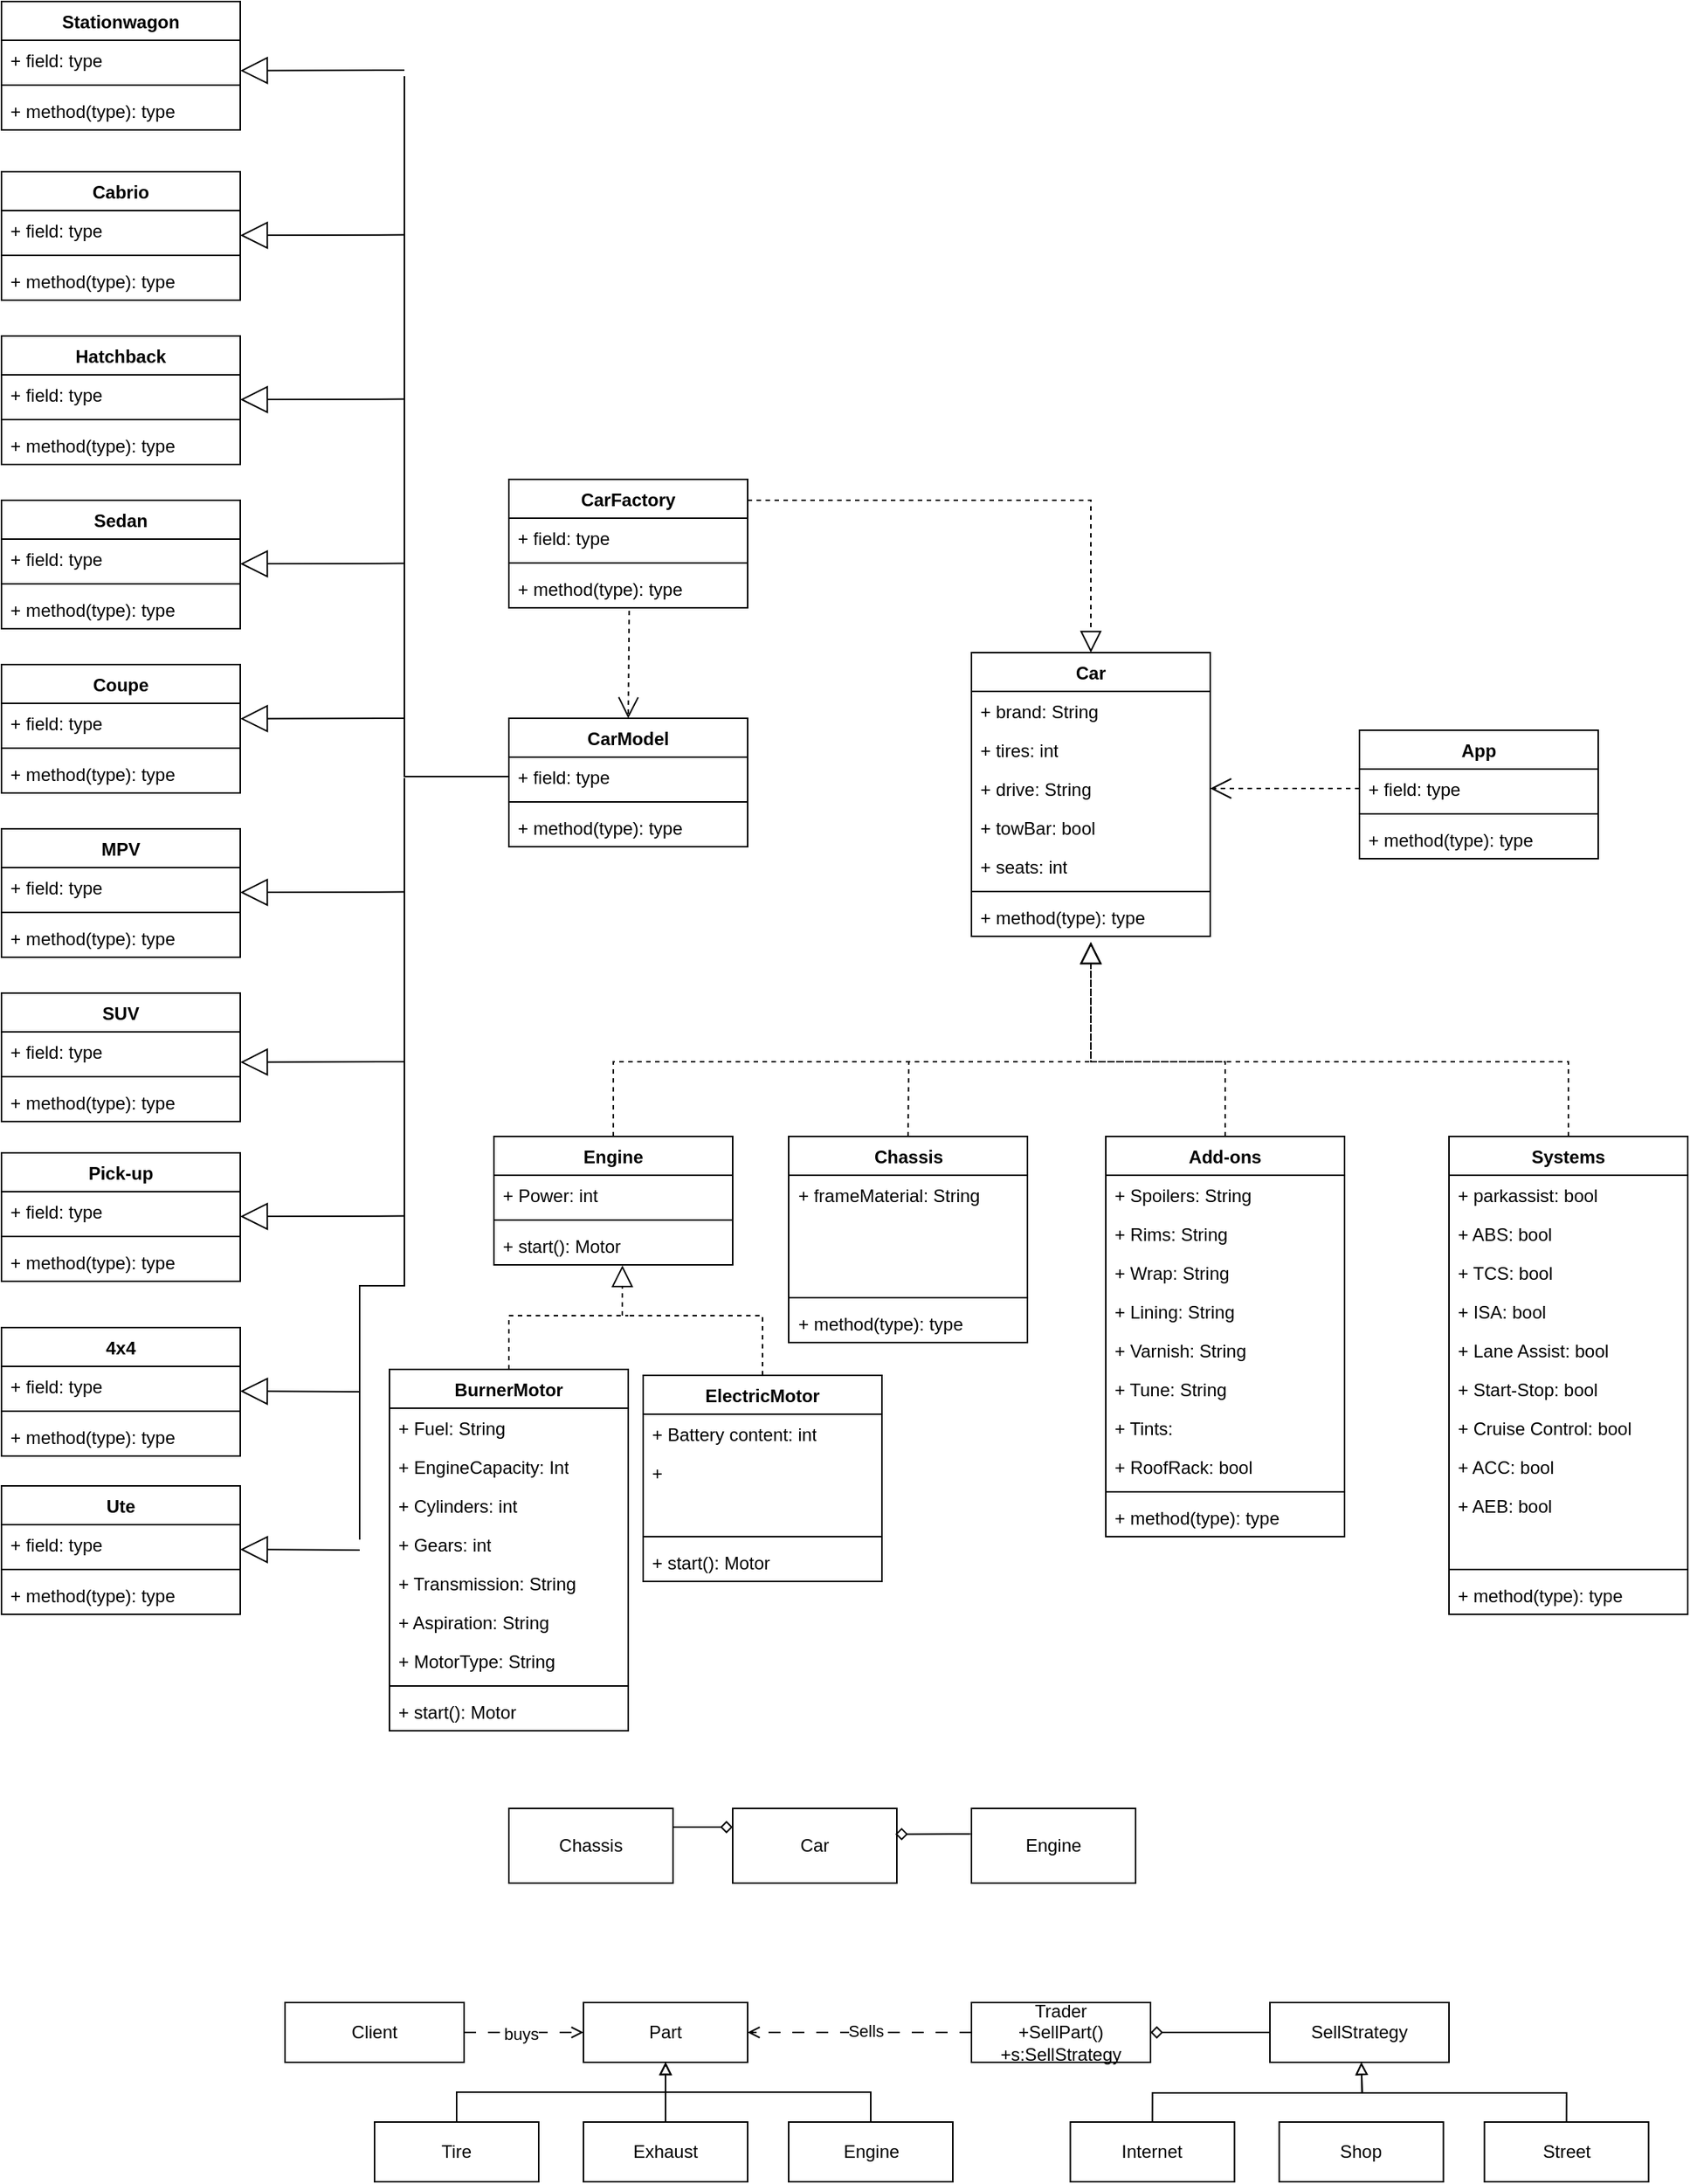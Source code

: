 <mxfile version="28.2.5">
  <diagram name="Page-1" id="c4acf3e9-155e-7222-9cf6-157b1a14988f">
    <mxGraphModel dx="1890" dy="1911" grid="1" gridSize="10" guides="1" tooltips="1" connect="1" arrows="1" fold="1" page="1" pageScale="1" pageWidth="850" pageHeight="1100" background="none" math="0" shadow="0">
      <root>
        <mxCell id="0" />
        <mxCell id="1" parent="0" />
        <mxCell id="wXAxOGZ1mU8DHfjWl0_P-1" value="BurnerMotor" style="swimlane;fontStyle=1;align=center;verticalAlign=top;childLayout=stackLayout;horizontal=1;startSize=26;horizontalStack=0;resizeParent=1;resizeParentMax=0;resizeLast=0;collapsible=1;marginBottom=0;whiteSpace=wrap;html=1;" parent="1" vertex="1">
          <mxGeometry x="-30" y="816" width="160" height="242" as="geometry" />
        </mxCell>
        <mxCell id="wXAxOGZ1mU8DHfjWl0_P-2" value="+ Fuel: String&lt;br&gt;&lt;div&gt;&lt;br&gt;&lt;/div&gt;" style="text;strokeColor=none;fillColor=none;align=left;verticalAlign=top;spacingLeft=4;spacingRight=4;overflow=hidden;rotatable=0;points=[[0,0.5],[1,0.5]];portConstraint=eastwest;whiteSpace=wrap;html=1;" parent="wXAxOGZ1mU8DHfjWl0_P-1" vertex="1">
          <mxGeometry y="26" width="160" height="26" as="geometry" />
        </mxCell>
        <mxCell id="wXAxOGZ1mU8DHfjWl0_P-26" value="+ EngineCapacity: Int" style="text;strokeColor=none;fillColor=none;align=left;verticalAlign=top;spacingLeft=4;spacingRight=4;overflow=hidden;rotatable=0;points=[[0,0.5],[1,0.5]];portConstraint=eastwest;whiteSpace=wrap;html=1;" parent="wXAxOGZ1mU8DHfjWl0_P-1" vertex="1">
          <mxGeometry y="52" width="160" height="26" as="geometry" />
        </mxCell>
        <mxCell id="wXAxOGZ1mU8DHfjWl0_P-25" value="+ Cylinders: int" style="text;strokeColor=none;fillColor=none;align=left;verticalAlign=top;spacingLeft=4;spacingRight=4;overflow=hidden;rotatable=0;points=[[0,0.5],[1,0.5]];portConstraint=eastwest;whiteSpace=wrap;html=1;" parent="wXAxOGZ1mU8DHfjWl0_P-1" vertex="1">
          <mxGeometry y="78" width="160" height="26" as="geometry" />
        </mxCell>
        <mxCell id="wXAxOGZ1mU8DHfjWl0_P-78" value="+ Gears: int" style="text;strokeColor=none;fillColor=none;align=left;verticalAlign=top;spacingLeft=4;spacingRight=4;overflow=hidden;rotatable=0;points=[[0,0.5],[1,0.5]];portConstraint=eastwest;whiteSpace=wrap;html=1;" parent="wXAxOGZ1mU8DHfjWl0_P-1" vertex="1">
          <mxGeometry y="104" width="160" height="26" as="geometry" />
        </mxCell>
        <mxCell id="wXAxOGZ1mU8DHfjWl0_P-79" value="+ Transmission: String" style="text;strokeColor=none;fillColor=none;align=left;verticalAlign=top;spacingLeft=4;spacingRight=4;overflow=hidden;rotatable=0;points=[[0,0.5],[1,0.5]];portConstraint=eastwest;whiteSpace=wrap;html=1;" parent="wXAxOGZ1mU8DHfjWl0_P-1" vertex="1">
          <mxGeometry y="130" width="160" height="26" as="geometry" />
        </mxCell>
        <mxCell id="wXAxOGZ1mU8DHfjWl0_P-81" value="+ Aspiration: String" style="text;strokeColor=none;fillColor=none;align=left;verticalAlign=top;spacingLeft=4;spacingRight=4;overflow=hidden;rotatable=0;points=[[0,0.5],[1,0.5]];portConstraint=eastwest;whiteSpace=wrap;html=1;" parent="wXAxOGZ1mU8DHfjWl0_P-1" vertex="1">
          <mxGeometry y="156" width="160" height="26" as="geometry" />
        </mxCell>
        <mxCell id="wXAxOGZ1mU8DHfjWl0_P-83" value="+ MotorType: String" style="text;strokeColor=none;fillColor=none;align=left;verticalAlign=top;spacingLeft=4;spacingRight=4;overflow=hidden;rotatable=0;points=[[0,0.5],[1,0.5]];portConstraint=eastwest;whiteSpace=wrap;html=1;" parent="wXAxOGZ1mU8DHfjWl0_P-1" vertex="1">
          <mxGeometry y="182" width="160" height="26" as="geometry" />
        </mxCell>
        <mxCell id="wXAxOGZ1mU8DHfjWl0_P-3" value="" style="line;strokeWidth=1;fillColor=none;align=left;verticalAlign=middle;spacingTop=-1;spacingLeft=3;spacingRight=3;rotatable=0;labelPosition=right;points=[];portConstraint=eastwest;strokeColor=inherit;" parent="wXAxOGZ1mU8DHfjWl0_P-1" vertex="1">
          <mxGeometry y="208" width="160" height="8" as="geometry" />
        </mxCell>
        <mxCell id="wXAxOGZ1mU8DHfjWl0_P-4" value="+ start(): Motor" style="text;strokeColor=none;fillColor=none;align=left;verticalAlign=top;spacingLeft=4;spacingRight=4;overflow=hidden;rotatable=0;points=[[0,0.5],[1,0.5]];portConstraint=eastwest;whiteSpace=wrap;html=1;" parent="wXAxOGZ1mU8DHfjWl0_P-1" vertex="1">
          <mxGeometry y="216" width="160" height="26" as="geometry" />
        </mxCell>
        <mxCell id="wXAxOGZ1mU8DHfjWl0_P-5" value="Chassis" style="swimlane;fontStyle=1;align=center;verticalAlign=top;childLayout=stackLayout;horizontal=1;startSize=26;horizontalStack=0;resizeParent=1;resizeParentMax=0;resizeLast=0;collapsible=1;marginBottom=0;whiteSpace=wrap;html=1;" parent="1" vertex="1">
          <mxGeometry x="237.5" y="660" width="160" height="138" as="geometry" />
        </mxCell>
        <mxCell id="wXAxOGZ1mU8DHfjWl0_P-6" value="+ frameMaterial: String" style="text;strokeColor=none;fillColor=none;align=left;verticalAlign=top;spacingLeft=4;spacingRight=4;overflow=hidden;rotatable=0;points=[[0,0.5],[1,0.5]];portConstraint=eastwest;whiteSpace=wrap;html=1;" parent="wXAxOGZ1mU8DHfjWl0_P-5" vertex="1">
          <mxGeometry y="26" width="160" height="26" as="geometry" />
        </mxCell>
        <mxCell id="wXAxOGZ1mU8DHfjWl0_P-85" style="text;strokeColor=none;fillColor=none;align=left;verticalAlign=top;spacingLeft=4;spacingRight=4;overflow=hidden;rotatable=0;points=[[0,0.5],[1,0.5]];portConstraint=eastwest;whiteSpace=wrap;html=1;" parent="wXAxOGZ1mU8DHfjWl0_P-5" vertex="1">
          <mxGeometry y="52" width="160" height="26" as="geometry" />
        </mxCell>
        <mxCell id="wXAxOGZ1mU8DHfjWl0_P-84" style="text;strokeColor=none;fillColor=none;align=left;verticalAlign=top;spacingLeft=4;spacingRight=4;overflow=hidden;rotatable=0;points=[[0,0.5],[1,0.5]];portConstraint=eastwest;whiteSpace=wrap;html=1;" parent="wXAxOGZ1mU8DHfjWl0_P-5" vertex="1">
          <mxGeometry y="78" width="160" height="26" as="geometry" />
        </mxCell>
        <mxCell id="wXAxOGZ1mU8DHfjWl0_P-7" value="" style="line;strokeWidth=1;fillColor=none;align=left;verticalAlign=middle;spacingTop=-1;spacingLeft=3;spacingRight=3;rotatable=0;labelPosition=right;points=[];portConstraint=eastwest;strokeColor=inherit;" parent="wXAxOGZ1mU8DHfjWl0_P-5" vertex="1">
          <mxGeometry y="104" width="160" height="8" as="geometry" />
        </mxCell>
        <mxCell id="wXAxOGZ1mU8DHfjWl0_P-8" value="+ method(type): type" style="text;strokeColor=none;fillColor=none;align=left;verticalAlign=top;spacingLeft=4;spacingRight=4;overflow=hidden;rotatable=0;points=[[0,0.5],[1,0.5]];portConstraint=eastwest;whiteSpace=wrap;html=1;" parent="wXAxOGZ1mU8DHfjWl0_P-5" vertex="1">
          <mxGeometry y="112" width="160" height="26" as="geometry" />
        </mxCell>
        <mxCell id="wXAxOGZ1mU8DHfjWl0_P-13" value="Hatchback&lt;span style=&quot;color: rgba(0, 0, 0, 0); font-family: monospace; font-size: 0px; font-weight: 400; text-align: start; text-wrap: nowrap;&quot;&gt;%3CmxGraphModel%3E%3Croot%3E%3CmxCell%20id%3D%220%22%2F%3E%3CmxCell%20id%3D%221%22%20parent%3D%220%22%2F%3E%3CmxCell%20id%3D%222%22%20value%3D%22Type%22%20style%3D%22swimlane%3BfontStyle%3D1%3Balign%3Dcenter%3BverticalAlign%3Dtop%3BchildLayout%3DstackLayout%3Bhorizontal%3D1%3BstartSize%3D26%3BhorizontalStack%3D0%3BresizeParent%3D1%3BresizeParentMax%3D0%3BresizeLast%3D0%3Bcollapsible%3D1%3BmarginBottom%3D0%3BwhiteSpace%3Dwrap%3Bhtml%3D1%3B%22%20vertex%3D%221%22%20parent%3D%221%22%3E%3CmxGeometry%20x%3D%22490%22%20y%3D%22370%22%20width%3D%22160%22%20height%3D%2286%22%20as%3D%22geometry%22%2F%3E%3C%2FmxCell%3E%3CmxCell%20id%3D%223%22%20value%3D%22%2B%20field%3A%20type%22%20style%3D%22text%3BstrokeColor%3Dnone%3BfillColor%3Dnone%3Balign%3Dleft%3BverticalAlign%3Dtop%3BspacingLeft%3D4%3BspacingRight%3D4%3Boverflow%3Dhidden%3Brotatable%3D0%3Bpoints%3D%5B%5B0%2C0.5%5D%2C%5B1%2C0.5%5D%5D%3BportConstraint%3Deastwest%3BwhiteSpace%3Dwrap%3Bhtml%3D1%3B%22%20vertex%3D%221%22%20parent%3D%222%22%3E%3CmxGeometry%20y%3D%2226%22%20width%3D%22160%22%20height%3D%2226%22%20as%3D%22geometry%22%2F%3E%3C%2FmxCell%3E%3CmxCell%20id%3D%224%22%20value%3D%22%22%20style%3D%22line%3BstrokeWidth%3D1%3BfillColor%3Dnone%3Balign%3Dleft%3BverticalAlign%3Dmiddle%3BspacingTop%3D-1%3BspacingLeft%3D3%3BspacingRight%3D3%3Brotatable%3D0%3BlabelPosition%3Dright%3Bpoints%3D%5B%5D%3BportConstraint%3Deastwest%3BstrokeColor%3Dinherit%3B%22%20vertex%3D%221%22%20parent%3D%222%22%3E%3CmxGeometry%20y%3D%2252%22%20width%3D%22160%22%20height%3D%228%22%20as%3D%22geometry%22%2F%3E%3C%2FmxCell%3E%3CmxCell%20id%3D%225%22%20value%3D%22%2B%20method(type)%3A%20type%22%20style%3D%22text%3BstrokeColor%3Dnone%3BfillColor%3Dnone%3Balign%3Dleft%3BverticalAlign%3Dtop%3BspacingLeft%3D4%3BspacingRight%3D4%3Boverflow%3Dhidden%3Brotatable%3D0%3Bpoints%3D%5B%5B0%2C0.5%5D%2C%5B1%2C0.5%5D%5D%3BportConstraint%3Deastwest%3BwhiteSpace%3Dwrap%3Bhtml%3D1%3B%22%20vertex%3D%221%22%20parent%3D%222%22%3E%3CmxGeometry%20y%3D%2260%22%20width%3D%22160%22%20height%3D%2226%22%20as%3D%22geometry%22%2F%3E%3C%2FmxCell%3E%3C%2Froot%3E%3C%2FmxGraphModel%3E&lt;/span&gt;" style="swimlane;fontStyle=1;align=center;verticalAlign=top;childLayout=stackLayout;horizontal=1;startSize=26;horizontalStack=0;resizeParent=1;resizeParentMax=0;resizeLast=0;collapsible=1;marginBottom=0;whiteSpace=wrap;html=1;" parent="1" vertex="1">
          <mxGeometry x="-290" y="124" width="160" height="86" as="geometry" />
        </mxCell>
        <mxCell id="wXAxOGZ1mU8DHfjWl0_P-14" value="+ field: type" style="text;strokeColor=none;fillColor=none;align=left;verticalAlign=top;spacingLeft=4;spacingRight=4;overflow=hidden;rotatable=0;points=[[0,0.5],[1,0.5]];portConstraint=eastwest;whiteSpace=wrap;html=1;" parent="wXAxOGZ1mU8DHfjWl0_P-13" vertex="1">
          <mxGeometry y="26" width="160" height="26" as="geometry" />
        </mxCell>
        <mxCell id="wXAxOGZ1mU8DHfjWl0_P-15" value="" style="line;strokeWidth=1;fillColor=none;align=left;verticalAlign=middle;spacingTop=-1;spacingLeft=3;spacingRight=3;rotatable=0;labelPosition=right;points=[];portConstraint=eastwest;strokeColor=inherit;" parent="wXAxOGZ1mU8DHfjWl0_P-13" vertex="1">
          <mxGeometry y="52" width="160" height="8" as="geometry" />
        </mxCell>
        <mxCell id="wXAxOGZ1mU8DHfjWl0_P-16" value="+ method(type): type" style="text;strokeColor=none;fillColor=none;align=left;verticalAlign=top;spacingLeft=4;spacingRight=4;overflow=hidden;rotatable=0;points=[[0,0.5],[1,0.5]];portConstraint=eastwest;whiteSpace=wrap;html=1;" parent="wXAxOGZ1mU8DHfjWl0_P-13" vertex="1">
          <mxGeometry y="60" width="160" height="26" as="geometry" />
        </mxCell>
        <mxCell id="wXAxOGZ1mU8DHfjWl0_P-30" value="Car" style="swimlane;fontStyle=1;align=center;verticalAlign=top;childLayout=stackLayout;horizontal=1;startSize=26;horizontalStack=0;resizeParent=1;resizeParentMax=0;resizeLast=0;collapsible=1;marginBottom=0;whiteSpace=wrap;html=1;" parent="1" vertex="1">
          <mxGeometry x="360" y="336" width="160" height="190" as="geometry" />
        </mxCell>
        <mxCell id="wXAxOGZ1mU8DHfjWl0_P-31" value="+ brand: String" style="text;strokeColor=none;fillColor=none;align=left;verticalAlign=top;spacingLeft=4;spacingRight=4;overflow=hidden;rotatable=0;points=[[0,0.5],[1,0.5]];portConstraint=eastwest;whiteSpace=wrap;html=1;" parent="wXAxOGZ1mU8DHfjWl0_P-30" vertex="1">
          <mxGeometry y="26" width="160" height="26" as="geometry" />
        </mxCell>
        <mxCell id="wXAxOGZ1mU8DHfjWl0_P-80" value="+ tires: int" style="text;strokeColor=none;fillColor=none;align=left;verticalAlign=top;spacingLeft=4;spacingRight=4;overflow=hidden;rotatable=0;points=[[0,0.5],[1,0.5]];portConstraint=eastwest;whiteSpace=wrap;html=1;" parent="wXAxOGZ1mU8DHfjWl0_P-30" vertex="1">
          <mxGeometry y="52" width="160" height="26" as="geometry" />
        </mxCell>
        <mxCell id="wXAxOGZ1mU8DHfjWl0_P-111" value="+ drive: String" style="text;strokeColor=none;fillColor=none;align=left;verticalAlign=top;spacingLeft=4;spacingRight=4;overflow=hidden;rotatable=0;points=[[0,0.5],[1,0.5]];portConstraint=eastwest;whiteSpace=wrap;html=1;" parent="wXAxOGZ1mU8DHfjWl0_P-30" vertex="1">
          <mxGeometry y="78" width="160" height="26" as="geometry" />
        </mxCell>
        <mxCell id="wXAxOGZ1mU8DHfjWl0_P-82" value="+ towBar: bool" style="text;strokeColor=none;fillColor=none;align=left;verticalAlign=top;spacingLeft=4;spacingRight=4;overflow=hidden;rotatable=0;points=[[0,0.5],[1,0.5]];portConstraint=eastwest;whiteSpace=wrap;html=1;" parent="wXAxOGZ1mU8DHfjWl0_P-30" vertex="1">
          <mxGeometry y="104" width="160" height="26" as="geometry" />
        </mxCell>
        <mxCell id="wXAxOGZ1mU8DHfjWl0_P-112" value="+ seats: int" style="text;strokeColor=none;fillColor=none;align=left;verticalAlign=top;spacingLeft=4;spacingRight=4;overflow=hidden;rotatable=0;points=[[0,0.5],[1,0.5]];portConstraint=eastwest;whiteSpace=wrap;html=1;" parent="wXAxOGZ1mU8DHfjWl0_P-30" vertex="1">
          <mxGeometry y="130" width="160" height="26" as="geometry" />
        </mxCell>
        <mxCell id="wXAxOGZ1mU8DHfjWl0_P-32" value="" style="line;strokeWidth=1;fillColor=none;align=left;verticalAlign=middle;spacingTop=-1;spacingLeft=3;spacingRight=3;rotatable=0;labelPosition=right;points=[];portConstraint=eastwest;strokeColor=inherit;" parent="wXAxOGZ1mU8DHfjWl0_P-30" vertex="1">
          <mxGeometry y="156" width="160" height="8" as="geometry" />
        </mxCell>
        <mxCell id="wXAxOGZ1mU8DHfjWl0_P-33" value="+ method(type): type" style="text;strokeColor=none;fillColor=none;align=left;verticalAlign=top;spacingLeft=4;spacingRight=4;overflow=hidden;rotatable=0;points=[[0,0.5],[1,0.5]];portConstraint=eastwest;whiteSpace=wrap;html=1;" parent="wXAxOGZ1mU8DHfjWl0_P-30" vertex="1">
          <mxGeometry y="164" width="160" height="26" as="geometry" />
        </mxCell>
        <mxCell id="wXAxOGZ1mU8DHfjWl0_P-38" value="Sedan" style="swimlane;fontStyle=1;align=center;verticalAlign=top;childLayout=stackLayout;horizontal=1;startSize=26;horizontalStack=0;resizeParent=1;resizeParentMax=0;resizeLast=0;collapsible=1;marginBottom=0;whiteSpace=wrap;html=1;" parent="1" vertex="1">
          <mxGeometry x="-290" y="234" width="160" height="86" as="geometry" />
        </mxCell>
        <mxCell id="wXAxOGZ1mU8DHfjWl0_P-39" value="+ field: type" style="text;strokeColor=none;fillColor=none;align=left;verticalAlign=top;spacingLeft=4;spacingRight=4;overflow=hidden;rotatable=0;points=[[0,0.5],[1,0.5]];portConstraint=eastwest;whiteSpace=wrap;html=1;" parent="wXAxOGZ1mU8DHfjWl0_P-38" vertex="1">
          <mxGeometry y="26" width="160" height="26" as="geometry" />
        </mxCell>
        <mxCell id="wXAxOGZ1mU8DHfjWl0_P-40" value="" style="line;strokeWidth=1;fillColor=none;align=left;verticalAlign=middle;spacingTop=-1;spacingLeft=3;spacingRight=3;rotatable=0;labelPosition=right;points=[];portConstraint=eastwest;strokeColor=inherit;" parent="wXAxOGZ1mU8DHfjWl0_P-38" vertex="1">
          <mxGeometry y="52" width="160" height="8" as="geometry" />
        </mxCell>
        <mxCell id="wXAxOGZ1mU8DHfjWl0_P-41" value="+ method(type): type" style="text;strokeColor=none;fillColor=none;align=left;verticalAlign=top;spacingLeft=4;spacingRight=4;overflow=hidden;rotatable=0;points=[[0,0.5],[1,0.5]];portConstraint=eastwest;whiteSpace=wrap;html=1;" parent="wXAxOGZ1mU8DHfjWl0_P-38" vertex="1">
          <mxGeometry y="60" width="160" height="26" as="geometry" />
        </mxCell>
        <mxCell id="wXAxOGZ1mU8DHfjWl0_P-42" value="Stationwagon" style="swimlane;fontStyle=1;align=center;verticalAlign=top;childLayout=stackLayout;horizontal=1;startSize=26;horizontalStack=0;resizeParent=1;resizeParentMax=0;resizeLast=0;collapsible=1;marginBottom=0;whiteSpace=wrap;html=1;" parent="1" vertex="1">
          <mxGeometry x="-290" y="-100" width="160" height="86" as="geometry" />
        </mxCell>
        <mxCell id="wXAxOGZ1mU8DHfjWl0_P-43" value="+ field: type" style="text;strokeColor=none;fillColor=none;align=left;verticalAlign=top;spacingLeft=4;spacingRight=4;overflow=hidden;rotatable=0;points=[[0,0.5],[1,0.5]];portConstraint=eastwest;whiteSpace=wrap;html=1;" parent="wXAxOGZ1mU8DHfjWl0_P-42" vertex="1">
          <mxGeometry y="26" width="160" height="26" as="geometry" />
        </mxCell>
        <mxCell id="wXAxOGZ1mU8DHfjWl0_P-44" value="" style="line;strokeWidth=1;fillColor=none;align=left;verticalAlign=middle;spacingTop=-1;spacingLeft=3;spacingRight=3;rotatable=0;labelPosition=right;points=[];portConstraint=eastwest;strokeColor=inherit;" parent="wXAxOGZ1mU8DHfjWl0_P-42" vertex="1">
          <mxGeometry y="52" width="160" height="8" as="geometry" />
        </mxCell>
        <mxCell id="wXAxOGZ1mU8DHfjWl0_P-45" value="+ method(type): type" style="text;strokeColor=none;fillColor=none;align=left;verticalAlign=top;spacingLeft=4;spacingRight=4;overflow=hidden;rotatable=0;points=[[0,0.5],[1,0.5]];portConstraint=eastwest;whiteSpace=wrap;html=1;" parent="wXAxOGZ1mU8DHfjWl0_P-42" vertex="1">
          <mxGeometry y="60" width="160" height="26" as="geometry" />
        </mxCell>
        <mxCell id="wXAxOGZ1mU8DHfjWl0_P-46" value="MPV" style="swimlane;fontStyle=1;align=center;verticalAlign=top;childLayout=stackLayout;horizontal=1;startSize=26;horizontalStack=0;resizeParent=1;resizeParentMax=0;resizeLast=0;collapsible=1;marginBottom=0;whiteSpace=wrap;html=1;" parent="1" vertex="1">
          <mxGeometry x="-290" y="454" width="160" height="86" as="geometry" />
        </mxCell>
        <mxCell id="wXAxOGZ1mU8DHfjWl0_P-47" value="+ field: type" style="text;strokeColor=none;fillColor=none;align=left;verticalAlign=top;spacingLeft=4;spacingRight=4;overflow=hidden;rotatable=0;points=[[0,0.5],[1,0.5]];portConstraint=eastwest;whiteSpace=wrap;html=1;" parent="wXAxOGZ1mU8DHfjWl0_P-46" vertex="1">
          <mxGeometry y="26" width="160" height="26" as="geometry" />
        </mxCell>
        <mxCell id="wXAxOGZ1mU8DHfjWl0_P-48" value="" style="line;strokeWidth=1;fillColor=none;align=left;verticalAlign=middle;spacingTop=-1;spacingLeft=3;spacingRight=3;rotatable=0;labelPosition=right;points=[];portConstraint=eastwest;strokeColor=inherit;" parent="wXAxOGZ1mU8DHfjWl0_P-46" vertex="1">
          <mxGeometry y="52" width="160" height="8" as="geometry" />
        </mxCell>
        <mxCell id="wXAxOGZ1mU8DHfjWl0_P-49" value="+ method(type): type" style="text;strokeColor=none;fillColor=none;align=left;verticalAlign=top;spacingLeft=4;spacingRight=4;overflow=hidden;rotatable=0;points=[[0,0.5],[1,0.5]];portConstraint=eastwest;whiteSpace=wrap;html=1;" parent="wXAxOGZ1mU8DHfjWl0_P-46" vertex="1">
          <mxGeometry y="60" width="160" height="26" as="geometry" />
        </mxCell>
        <mxCell id="wXAxOGZ1mU8DHfjWl0_P-50" value="SUV" style="swimlane;fontStyle=1;align=center;verticalAlign=top;childLayout=stackLayout;horizontal=1;startSize=26;horizontalStack=0;resizeParent=1;resizeParentMax=0;resizeLast=0;collapsible=1;marginBottom=0;whiteSpace=wrap;html=1;" parent="1" vertex="1">
          <mxGeometry x="-290" y="564" width="160" height="86" as="geometry" />
        </mxCell>
        <mxCell id="wXAxOGZ1mU8DHfjWl0_P-51" value="+ field: type" style="text;strokeColor=none;fillColor=none;align=left;verticalAlign=top;spacingLeft=4;spacingRight=4;overflow=hidden;rotatable=0;points=[[0,0.5],[1,0.5]];portConstraint=eastwest;whiteSpace=wrap;html=1;" parent="wXAxOGZ1mU8DHfjWl0_P-50" vertex="1">
          <mxGeometry y="26" width="160" height="26" as="geometry" />
        </mxCell>
        <mxCell id="wXAxOGZ1mU8DHfjWl0_P-52" value="" style="line;strokeWidth=1;fillColor=none;align=left;verticalAlign=middle;spacingTop=-1;spacingLeft=3;spacingRight=3;rotatable=0;labelPosition=right;points=[];portConstraint=eastwest;strokeColor=inherit;" parent="wXAxOGZ1mU8DHfjWl0_P-50" vertex="1">
          <mxGeometry y="52" width="160" height="8" as="geometry" />
        </mxCell>
        <mxCell id="wXAxOGZ1mU8DHfjWl0_P-53" value="+ method(type): type" style="text;strokeColor=none;fillColor=none;align=left;verticalAlign=top;spacingLeft=4;spacingRight=4;overflow=hidden;rotatable=0;points=[[0,0.5],[1,0.5]];portConstraint=eastwest;whiteSpace=wrap;html=1;" parent="wXAxOGZ1mU8DHfjWl0_P-50" vertex="1">
          <mxGeometry y="60" width="160" height="26" as="geometry" />
        </mxCell>
        <mxCell id="wXAxOGZ1mU8DHfjWl0_P-58" value="Cabrio" style="swimlane;fontStyle=1;align=center;verticalAlign=top;childLayout=stackLayout;horizontal=1;startSize=26;horizontalStack=0;resizeParent=1;resizeParentMax=0;resizeLast=0;collapsible=1;marginBottom=0;whiteSpace=wrap;html=1;" parent="1" vertex="1">
          <mxGeometry x="-290" y="14" width="160" height="86" as="geometry" />
        </mxCell>
        <mxCell id="wXAxOGZ1mU8DHfjWl0_P-59" value="+ field: type" style="text;strokeColor=none;fillColor=none;align=left;verticalAlign=top;spacingLeft=4;spacingRight=4;overflow=hidden;rotatable=0;points=[[0,0.5],[1,0.5]];portConstraint=eastwest;whiteSpace=wrap;html=1;" parent="wXAxOGZ1mU8DHfjWl0_P-58" vertex="1">
          <mxGeometry y="26" width="160" height="26" as="geometry" />
        </mxCell>
        <mxCell id="wXAxOGZ1mU8DHfjWl0_P-60" value="" style="line;strokeWidth=1;fillColor=none;align=left;verticalAlign=middle;spacingTop=-1;spacingLeft=3;spacingRight=3;rotatable=0;labelPosition=right;points=[];portConstraint=eastwest;strokeColor=inherit;" parent="wXAxOGZ1mU8DHfjWl0_P-58" vertex="1">
          <mxGeometry y="52" width="160" height="8" as="geometry" />
        </mxCell>
        <mxCell id="wXAxOGZ1mU8DHfjWl0_P-61" value="+ method(type): type" style="text;strokeColor=none;fillColor=none;align=left;verticalAlign=top;spacingLeft=4;spacingRight=4;overflow=hidden;rotatable=0;points=[[0,0.5],[1,0.5]];portConstraint=eastwest;whiteSpace=wrap;html=1;" parent="wXAxOGZ1mU8DHfjWl0_P-58" vertex="1">
          <mxGeometry y="60" width="160" height="26" as="geometry" />
        </mxCell>
        <mxCell id="wXAxOGZ1mU8DHfjWl0_P-62" value="4x4" style="swimlane;fontStyle=1;align=center;verticalAlign=top;childLayout=stackLayout;horizontal=1;startSize=26;horizontalStack=0;resizeParent=1;resizeParentMax=0;resizeLast=0;collapsible=1;marginBottom=0;whiteSpace=wrap;html=1;" parent="1" vertex="1">
          <mxGeometry x="-290" y="788" width="160" height="86" as="geometry" />
        </mxCell>
        <mxCell id="wXAxOGZ1mU8DHfjWl0_P-63" value="+ field: type" style="text;strokeColor=none;fillColor=none;align=left;verticalAlign=top;spacingLeft=4;spacingRight=4;overflow=hidden;rotatable=0;points=[[0,0.5],[1,0.5]];portConstraint=eastwest;whiteSpace=wrap;html=1;" parent="wXAxOGZ1mU8DHfjWl0_P-62" vertex="1">
          <mxGeometry y="26" width="160" height="26" as="geometry" />
        </mxCell>
        <mxCell id="wXAxOGZ1mU8DHfjWl0_P-64" value="" style="line;strokeWidth=1;fillColor=none;align=left;verticalAlign=middle;spacingTop=-1;spacingLeft=3;spacingRight=3;rotatable=0;labelPosition=right;points=[];portConstraint=eastwest;strokeColor=inherit;" parent="wXAxOGZ1mU8DHfjWl0_P-62" vertex="1">
          <mxGeometry y="52" width="160" height="8" as="geometry" />
        </mxCell>
        <mxCell id="wXAxOGZ1mU8DHfjWl0_P-65" value="+ method(type): type" style="text;strokeColor=none;fillColor=none;align=left;verticalAlign=top;spacingLeft=4;spacingRight=4;overflow=hidden;rotatable=0;points=[[0,0.5],[1,0.5]];portConstraint=eastwest;whiteSpace=wrap;html=1;" parent="wXAxOGZ1mU8DHfjWl0_P-62" vertex="1">
          <mxGeometry y="60" width="160" height="26" as="geometry" />
        </mxCell>
        <mxCell id="wXAxOGZ1mU8DHfjWl0_P-66" value="Ute" style="swimlane;fontStyle=1;align=center;verticalAlign=top;childLayout=stackLayout;horizontal=1;startSize=26;horizontalStack=0;resizeParent=1;resizeParentMax=0;resizeLast=0;collapsible=1;marginBottom=0;whiteSpace=wrap;html=1;" parent="1" vertex="1">
          <mxGeometry x="-290" y="894" width="160" height="86" as="geometry" />
        </mxCell>
        <mxCell id="wXAxOGZ1mU8DHfjWl0_P-67" value="+ field: type" style="text;strokeColor=none;fillColor=none;align=left;verticalAlign=top;spacingLeft=4;spacingRight=4;overflow=hidden;rotatable=0;points=[[0,0.5],[1,0.5]];portConstraint=eastwest;whiteSpace=wrap;html=1;" parent="wXAxOGZ1mU8DHfjWl0_P-66" vertex="1">
          <mxGeometry y="26" width="160" height="26" as="geometry" />
        </mxCell>
        <mxCell id="wXAxOGZ1mU8DHfjWl0_P-68" value="" style="line;strokeWidth=1;fillColor=none;align=left;verticalAlign=middle;spacingTop=-1;spacingLeft=3;spacingRight=3;rotatable=0;labelPosition=right;points=[];portConstraint=eastwest;strokeColor=inherit;" parent="wXAxOGZ1mU8DHfjWl0_P-66" vertex="1">
          <mxGeometry y="52" width="160" height="8" as="geometry" />
        </mxCell>
        <mxCell id="wXAxOGZ1mU8DHfjWl0_P-69" value="+ method(type): type" style="text;strokeColor=none;fillColor=none;align=left;verticalAlign=top;spacingLeft=4;spacingRight=4;overflow=hidden;rotatable=0;points=[[0,0.5],[1,0.5]];portConstraint=eastwest;whiteSpace=wrap;html=1;" parent="wXAxOGZ1mU8DHfjWl0_P-66" vertex="1">
          <mxGeometry y="60" width="160" height="26" as="geometry" />
        </mxCell>
        <mxCell id="wXAxOGZ1mU8DHfjWl0_P-70" value="Pick-up" style="swimlane;fontStyle=1;align=center;verticalAlign=top;childLayout=stackLayout;horizontal=1;startSize=26;horizontalStack=0;resizeParent=1;resizeParentMax=0;resizeLast=0;collapsible=1;marginBottom=0;whiteSpace=wrap;html=1;" parent="1" vertex="1">
          <mxGeometry x="-290" y="671" width="160" height="86" as="geometry" />
        </mxCell>
        <mxCell id="wXAxOGZ1mU8DHfjWl0_P-71" value="+ field: type" style="text;strokeColor=none;fillColor=none;align=left;verticalAlign=top;spacingLeft=4;spacingRight=4;overflow=hidden;rotatable=0;points=[[0,0.5],[1,0.5]];portConstraint=eastwest;whiteSpace=wrap;html=1;" parent="wXAxOGZ1mU8DHfjWl0_P-70" vertex="1">
          <mxGeometry y="26" width="160" height="26" as="geometry" />
        </mxCell>
        <mxCell id="wXAxOGZ1mU8DHfjWl0_P-72" value="" style="line;strokeWidth=1;fillColor=none;align=left;verticalAlign=middle;spacingTop=-1;spacingLeft=3;spacingRight=3;rotatable=0;labelPosition=right;points=[];portConstraint=eastwest;strokeColor=inherit;" parent="wXAxOGZ1mU8DHfjWl0_P-70" vertex="1">
          <mxGeometry y="52" width="160" height="8" as="geometry" />
        </mxCell>
        <mxCell id="wXAxOGZ1mU8DHfjWl0_P-73" value="+ method(type): type" style="text;strokeColor=none;fillColor=none;align=left;verticalAlign=top;spacingLeft=4;spacingRight=4;overflow=hidden;rotatable=0;points=[[0,0.5],[1,0.5]];portConstraint=eastwest;whiteSpace=wrap;html=1;" parent="wXAxOGZ1mU8DHfjWl0_P-70" vertex="1">
          <mxGeometry y="60" width="160" height="26" as="geometry" />
        </mxCell>
        <mxCell id="wXAxOGZ1mU8DHfjWl0_P-74" value="Coupe" style="swimlane;fontStyle=1;align=center;verticalAlign=top;childLayout=stackLayout;horizontal=1;startSize=26;horizontalStack=0;resizeParent=1;resizeParentMax=0;resizeLast=0;collapsible=1;marginBottom=0;whiteSpace=wrap;html=1;" parent="1" vertex="1">
          <mxGeometry x="-290" y="344" width="160" height="86" as="geometry" />
        </mxCell>
        <mxCell id="wXAxOGZ1mU8DHfjWl0_P-75" value="+ field: type" style="text;strokeColor=none;fillColor=none;align=left;verticalAlign=top;spacingLeft=4;spacingRight=4;overflow=hidden;rotatable=0;points=[[0,0.5],[1,0.5]];portConstraint=eastwest;whiteSpace=wrap;html=1;" parent="wXAxOGZ1mU8DHfjWl0_P-74" vertex="1">
          <mxGeometry y="26" width="160" height="26" as="geometry" />
        </mxCell>
        <mxCell id="wXAxOGZ1mU8DHfjWl0_P-76" value="" style="line;strokeWidth=1;fillColor=none;align=left;verticalAlign=middle;spacingTop=-1;spacingLeft=3;spacingRight=3;rotatable=0;labelPosition=right;points=[];portConstraint=eastwest;strokeColor=inherit;" parent="wXAxOGZ1mU8DHfjWl0_P-74" vertex="1">
          <mxGeometry y="52" width="160" height="8" as="geometry" />
        </mxCell>
        <mxCell id="wXAxOGZ1mU8DHfjWl0_P-77" value="+ method(type): type" style="text;strokeColor=none;fillColor=none;align=left;verticalAlign=top;spacingLeft=4;spacingRight=4;overflow=hidden;rotatable=0;points=[[0,0.5],[1,0.5]];portConstraint=eastwest;whiteSpace=wrap;html=1;" parent="wXAxOGZ1mU8DHfjWl0_P-74" vertex="1">
          <mxGeometry y="60" width="160" height="26" as="geometry" />
        </mxCell>
        <mxCell id="wXAxOGZ1mU8DHfjWl0_P-86" value="Systems" style="swimlane;fontStyle=1;align=center;verticalAlign=top;childLayout=stackLayout;horizontal=1;startSize=26;horizontalStack=0;resizeParent=1;resizeParentMax=0;resizeLast=0;collapsible=1;marginBottom=0;whiteSpace=wrap;html=1;" parent="1" vertex="1">
          <mxGeometry x="680" y="660" width="160" height="320" as="geometry" />
        </mxCell>
        <mxCell id="wXAxOGZ1mU8DHfjWl0_P-87" value="+ parkassist: bool" style="text;strokeColor=none;fillColor=none;align=left;verticalAlign=top;spacingLeft=4;spacingRight=4;overflow=hidden;rotatable=0;points=[[0,0.5],[1,0.5]];portConstraint=eastwest;whiteSpace=wrap;html=1;" parent="wXAxOGZ1mU8DHfjWl0_P-86" vertex="1">
          <mxGeometry y="26" width="160" height="26" as="geometry" />
        </mxCell>
        <mxCell id="wXAxOGZ1mU8DHfjWl0_P-88" value="+ ABS: bool" style="text;strokeColor=none;fillColor=none;align=left;verticalAlign=top;spacingLeft=4;spacingRight=4;overflow=hidden;rotatable=0;points=[[0,0.5],[1,0.5]];portConstraint=eastwest;whiteSpace=wrap;html=1;" parent="wXAxOGZ1mU8DHfjWl0_P-86" vertex="1">
          <mxGeometry y="52" width="160" height="26" as="geometry" />
        </mxCell>
        <mxCell id="wXAxOGZ1mU8DHfjWl0_P-89" value="+ TCS: bool" style="text;strokeColor=none;fillColor=none;align=left;verticalAlign=top;spacingLeft=4;spacingRight=4;overflow=hidden;rotatable=0;points=[[0,0.5],[1,0.5]];portConstraint=eastwest;whiteSpace=wrap;html=1;" parent="wXAxOGZ1mU8DHfjWl0_P-86" vertex="1">
          <mxGeometry y="78" width="160" height="26" as="geometry" />
        </mxCell>
        <mxCell id="wXAxOGZ1mU8DHfjWl0_P-92" value="+ ISA: bool" style="text;strokeColor=none;fillColor=none;align=left;verticalAlign=top;spacingLeft=4;spacingRight=4;overflow=hidden;rotatable=0;points=[[0,0.5],[1,0.5]];portConstraint=eastwest;whiteSpace=wrap;html=1;" parent="wXAxOGZ1mU8DHfjWl0_P-86" vertex="1">
          <mxGeometry y="104" width="160" height="26" as="geometry" />
        </mxCell>
        <mxCell id="wXAxOGZ1mU8DHfjWl0_P-95" value="+ Lane Assist: bool" style="text;strokeColor=none;fillColor=none;align=left;verticalAlign=top;spacingLeft=4;spacingRight=4;overflow=hidden;rotatable=0;points=[[0,0.5],[1,0.5]];portConstraint=eastwest;whiteSpace=wrap;html=1;" parent="wXAxOGZ1mU8DHfjWl0_P-86" vertex="1">
          <mxGeometry y="130" width="160" height="26" as="geometry" />
        </mxCell>
        <mxCell id="wXAxOGZ1mU8DHfjWl0_P-94" value="+ Start-Stop: bool" style="text;strokeColor=none;fillColor=none;align=left;verticalAlign=top;spacingLeft=4;spacingRight=4;overflow=hidden;rotatable=0;points=[[0,0.5],[1,0.5]];portConstraint=eastwest;whiteSpace=wrap;html=1;" parent="wXAxOGZ1mU8DHfjWl0_P-86" vertex="1">
          <mxGeometry y="156" width="160" height="26" as="geometry" />
        </mxCell>
        <mxCell id="wXAxOGZ1mU8DHfjWl0_P-93" value="+ Cruise Control: bool" style="text;strokeColor=none;fillColor=none;align=left;verticalAlign=top;spacingLeft=4;spacingRight=4;overflow=hidden;rotatable=0;points=[[0,0.5],[1,0.5]];portConstraint=eastwest;whiteSpace=wrap;html=1;" parent="wXAxOGZ1mU8DHfjWl0_P-86" vertex="1">
          <mxGeometry y="182" width="160" height="26" as="geometry" />
        </mxCell>
        <mxCell id="wXAxOGZ1mU8DHfjWl0_P-97" value="+ ACC: bool" style="text;strokeColor=none;fillColor=none;align=left;verticalAlign=top;spacingLeft=4;spacingRight=4;overflow=hidden;rotatable=0;points=[[0,0.5],[1,0.5]];portConstraint=eastwest;whiteSpace=wrap;html=1;" parent="wXAxOGZ1mU8DHfjWl0_P-86" vertex="1">
          <mxGeometry y="208" width="160" height="26" as="geometry" />
        </mxCell>
        <mxCell id="wXAxOGZ1mU8DHfjWl0_P-96" value="+ AEB: bool" style="text;strokeColor=none;fillColor=none;align=left;verticalAlign=top;spacingLeft=4;spacingRight=4;overflow=hidden;rotatable=0;points=[[0,0.5],[1,0.5]];portConstraint=eastwest;whiteSpace=wrap;html=1;" parent="wXAxOGZ1mU8DHfjWl0_P-86" vertex="1">
          <mxGeometry y="234" width="160" height="26" as="geometry" />
        </mxCell>
        <mxCell id="wXAxOGZ1mU8DHfjWl0_P-98" style="text;strokeColor=none;fillColor=none;align=left;verticalAlign=top;spacingLeft=4;spacingRight=4;overflow=hidden;rotatable=0;points=[[0,0.5],[1,0.5]];portConstraint=eastwest;whiteSpace=wrap;html=1;" parent="wXAxOGZ1mU8DHfjWl0_P-86" vertex="1">
          <mxGeometry y="260" width="160" height="26" as="geometry" />
        </mxCell>
        <mxCell id="wXAxOGZ1mU8DHfjWl0_P-90" value="" style="line;strokeWidth=1;fillColor=none;align=left;verticalAlign=middle;spacingTop=-1;spacingLeft=3;spacingRight=3;rotatable=0;labelPosition=right;points=[];portConstraint=eastwest;strokeColor=inherit;" parent="wXAxOGZ1mU8DHfjWl0_P-86" vertex="1">
          <mxGeometry y="286" width="160" height="8" as="geometry" />
        </mxCell>
        <mxCell id="wXAxOGZ1mU8DHfjWl0_P-91" value="+ method(type): type" style="text;strokeColor=none;fillColor=none;align=left;verticalAlign=top;spacingLeft=4;spacingRight=4;overflow=hidden;rotatable=0;points=[[0,0.5],[1,0.5]];portConstraint=eastwest;whiteSpace=wrap;html=1;" parent="wXAxOGZ1mU8DHfjWl0_P-86" vertex="1">
          <mxGeometry y="294" width="160" height="26" as="geometry" />
        </mxCell>
        <mxCell id="wXAxOGZ1mU8DHfjWl0_P-99" value="Add-ons" style="swimlane;fontStyle=1;align=center;verticalAlign=top;childLayout=stackLayout;horizontal=1;startSize=26;horizontalStack=0;resizeParent=1;resizeParentMax=0;resizeLast=0;collapsible=1;marginBottom=0;whiteSpace=wrap;html=1;" parent="1" vertex="1">
          <mxGeometry x="450" y="660" width="160" height="268" as="geometry" />
        </mxCell>
        <mxCell id="wXAxOGZ1mU8DHfjWl0_P-100" value="+ Spoilers: String" style="text;strokeColor=none;fillColor=none;align=left;verticalAlign=top;spacingLeft=4;spacingRight=4;overflow=hidden;rotatable=0;points=[[0,0.5],[1,0.5]];portConstraint=eastwest;whiteSpace=wrap;html=1;" parent="wXAxOGZ1mU8DHfjWl0_P-99" vertex="1">
          <mxGeometry y="26" width="160" height="26" as="geometry" />
        </mxCell>
        <mxCell id="wXAxOGZ1mU8DHfjWl0_P-101" value="+ Rims: String" style="text;strokeColor=none;fillColor=none;align=left;verticalAlign=top;spacingLeft=4;spacingRight=4;overflow=hidden;rotatable=0;points=[[0,0.5],[1,0.5]];portConstraint=eastwest;whiteSpace=wrap;html=1;" parent="wXAxOGZ1mU8DHfjWl0_P-99" vertex="1">
          <mxGeometry y="52" width="160" height="26" as="geometry" />
        </mxCell>
        <mxCell id="wXAxOGZ1mU8DHfjWl0_P-106" value="+ Wrap: String" style="text;strokeColor=none;fillColor=none;align=left;verticalAlign=top;spacingLeft=4;spacingRight=4;overflow=hidden;rotatable=0;points=[[0,0.5],[1,0.5]];portConstraint=eastwest;whiteSpace=wrap;html=1;" parent="wXAxOGZ1mU8DHfjWl0_P-99" vertex="1">
          <mxGeometry y="78" width="160" height="26" as="geometry" />
        </mxCell>
        <mxCell id="wXAxOGZ1mU8DHfjWl0_P-105" value="+ Lining: String" style="text;strokeColor=none;fillColor=none;align=left;verticalAlign=top;spacingLeft=4;spacingRight=4;overflow=hidden;rotatable=0;points=[[0,0.5],[1,0.5]];portConstraint=eastwest;whiteSpace=wrap;html=1;" parent="wXAxOGZ1mU8DHfjWl0_P-99" vertex="1">
          <mxGeometry y="104" width="160" height="26" as="geometry" />
        </mxCell>
        <mxCell id="wXAxOGZ1mU8DHfjWl0_P-108" value="+ Varnish: String" style="text;strokeColor=none;fillColor=none;align=left;verticalAlign=top;spacingLeft=4;spacingRight=4;overflow=hidden;rotatable=0;points=[[0,0.5],[1,0.5]];portConstraint=eastwest;whiteSpace=wrap;html=1;" parent="wXAxOGZ1mU8DHfjWl0_P-99" vertex="1">
          <mxGeometry y="130" width="160" height="26" as="geometry" />
        </mxCell>
        <mxCell id="wXAxOGZ1mU8DHfjWl0_P-107" value="+ Tune: String" style="text;strokeColor=none;fillColor=none;align=left;verticalAlign=top;spacingLeft=4;spacingRight=4;overflow=hidden;rotatable=0;points=[[0,0.5],[1,0.5]];portConstraint=eastwest;whiteSpace=wrap;html=1;" parent="wXAxOGZ1mU8DHfjWl0_P-99" vertex="1">
          <mxGeometry y="156" width="160" height="26" as="geometry" />
        </mxCell>
        <mxCell id="wXAxOGZ1mU8DHfjWl0_P-110" value="+ Tints:&amp;nbsp;" style="text;strokeColor=none;fillColor=none;align=left;verticalAlign=top;spacingLeft=4;spacingRight=4;overflow=hidden;rotatable=0;points=[[0,0.5],[1,0.5]];portConstraint=eastwest;whiteSpace=wrap;html=1;" parent="wXAxOGZ1mU8DHfjWl0_P-99" vertex="1">
          <mxGeometry y="182" width="160" height="26" as="geometry" />
        </mxCell>
        <mxCell id="wXAxOGZ1mU8DHfjWl0_P-109" value="+ RoofRack: bool" style="text;strokeColor=none;fillColor=none;align=left;verticalAlign=top;spacingLeft=4;spacingRight=4;overflow=hidden;rotatable=0;points=[[0,0.5],[1,0.5]];portConstraint=eastwest;whiteSpace=wrap;html=1;" parent="wXAxOGZ1mU8DHfjWl0_P-99" vertex="1">
          <mxGeometry y="208" width="160" height="26" as="geometry" />
        </mxCell>
        <mxCell id="wXAxOGZ1mU8DHfjWl0_P-103" value="" style="line;strokeWidth=1;fillColor=none;align=left;verticalAlign=middle;spacingTop=-1;spacingLeft=3;spacingRight=3;rotatable=0;labelPosition=right;points=[];portConstraint=eastwest;strokeColor=inherit;" parent="wXAxOGZ1mU8DHfjWl0_P-99" vertex="1">
          <mxGeometry y="234" width="160" height="8" as="geometry" />
        </mxCell>
        <mxCell id="wXAxOGZ1mU8DHfjWl0_P-104" value="+ method(type): type" style="text;strokeColor=none;fillColor=none;align=left;verticalAlign=top;spacingLeft=4;spacingRight=4;overflow=hidden;rotatable=0;points=[[0,0.5],[1,0.5]];portConstraint=eastwest;whiteSpace=wrap;html=1;" parent="wXAxOGZ1mU8DHfjWl0_P-99" vertex="1">
          <mxGeometry y="242" width="160" height="26" as="geometry" />
        </mxCell>
        <mxCell id="TTiPwi2FUxcAyR1wRSIf-1" value="CarFactory" style="swimlane;fontStyle=1;align=center;verticalAlign=top;childLayout=stackLayout;horizontal=1;startSize=26;horizontalStack=0;resizeParent=1;resizeParentMax=0;resizeLast=0;collapsible=1;marginBottom=0;whiteSpace=wrap;html=1;" parent="1" vertex="1">
          <mxGeometry x="50" y="220" width="160" height="86" as="geometry" />
        </mxCell>
        <mxCell id="TTiPwi2FUxcAyR1wRSIf-2" value="+ field: type" style="text;strokeColor=none;fillColor=none;align=left;verticalAlign=top;spacingLeft=4;spacingRight=4;overflow=hidden;rotatable=0;points=[[0,0.5],[1,0.5]];portConstraint=eastwest;whiteSpace=wrap;html=1;" parent="TTiPwi2FUxcAyR1wRSIf-1" vertex="1">
          <mxGeometry y="26" width="160" height="26" as="geometry" />
        </mxCell>
        <mxCell id="TTiPwi2FUxcAyR1wRSIf-3" value="" style="line;strokeWidth=1;fillColor=none;align=left;verticalAlign=middle;spacingTop=-1;spacingLeft=3;spacingRight=3;rotatable=0;labelPosition=right;points=[];portConstraint=eastwest;strokeColor=inherit;" parent="TTiPwi2FUxcAyR1wRSIf-1" vertex="1">
          <mxGeometry y="52" width="160" height="8" as="geometry" />
        </mxCell>
        <mxCell id="TTiPwi2FUxcAyR1wRSIf-4" value="+ method(type): type" style="text;strokeColor=none;fillColor=none;align=left;verticalAlign=top;spacingLeft=4;spacingRight=4;overflow=hidden;rotatable=0;points=[[0,0.5],[1,0.5]];portConstraint=eastwest;whiteSpace=wrap;html=1;" parent="TTiPwi2FUxcAyR1wRSIf-1" vertex="1">
          <mxGeometry y="60" width="160" height="26" as="geometry" />
        </mxCell>
        <mxCell id="6" value="Engine" style="swimlane;fontStyle=1;align=center;verticalAlign=top;childLayout=stackLayout;horizontal=1;startSize=26;horizontalStack=0;resizeParent=1;resizeParentMax=0;resizeLast=0;collapsible=1;marginBottom=0;whiteSpace=wrap;html=1;" parent="1" vertex="1">
          <mxGeometry x="40" y="660" width="160" height="86" as="geometry" />
        </mxCell>
        <mxCell id="8" value="+ Power: int" style="text;strokeColor=none;fillColor=none;align=left;verticalAlign=top;spacingLeft=4;spacingRight=4;overflow=hidden;rotatable=0;points=[[0,0.5],[1,0.5]];portConstraint=eastwest;whiteSpace=wrap;html=1;" parent="6" vertex="1">
          <mxGeometry y="26" width="160" height="26" as="geometry" />
        </mxCell>
        <mxCell id="10" value="" style="line;strokeWidth=1;fillColor=none;align=left;verticalAlign=middle;spacingTop=-1;spacingLeft=3;spacingRight=3;rotatable=0;labelPosition=right;points=[];portConstraint=eastwest;strokeColor=inherit;" parent="6" vertex="1">
          <mxGeometry y="52" width="160" height="8" as="geometry" />
        </mxCell>
        <mxCell id="11" value="&lt;span style=&quot;color: rgb(0, 0, 0);&quot;&gt;+ start(): Motor&lt;/span&gt;" style="text;strokeColor=none;fillColor=none;align=left;verticalAlign=top;spacingLeft=4;spacingRight=4;overflow=hidden;rotatable=0;points=[[0,0.5],[1,0.5]];portConstraint=eastwest;whiteSpace=wrap;html=1;" parent="6" vertex="1">
          <mxGeometry y="60" width="160" height="26" as="geometry" />
        </mxCell>
        <mxCell id="13" value="ElectricMotor" style="swimlane;fontStyle=1;align=center;verticalAlign=top;childLayout=stackLayout;horizontal=1;startSize=26;horizontalStack=0;resizeParent=1;resizeParentMax=0;resizeLast=0;collapsible=1;marginBottom=0;whiteSpace=wrap;html=1;" parent="1" vertex="1">
          <mxGeometry x="140" y="820" width="160" height="138" as="geometry" />
        </mxCell>
        <mxCell id="19" value="+ Battery content: int" style="text;strokeColor=none;fillColor=none;align=left;verticalAlign=top;spacingLeft=4;spacingRight=4;overflow=hidden;rotatable=0;points=[[0,0.5],[1,0.5]];portConstraint=eastwest;whiteSpace=wrap;html=1;" parent="13" vertex="1">
          <mxGeometry y="26" width="160" height="26" as="geometry" />
        </mxCell>
        <mxCell id="18" value="+&amp;nbsp;" style="text;strokeColor=none;fillColor=none;align=left;verticalAlign=top;spacingLeft=4;spacingRight=4;overflow=hidden;rotatable=0;points=[[0,0.5],[1,0.5]];portConstraint=eastwest;whiteSpace=wrap;html=1;" parent="13" vertex="1">
          <mxGeometry y="52" width="160" height="26" as="geometry" />
        </mxCell>
        <mxCell id="17" style="text;strokeColor=none;fillColor=none;align=left;verticalAlign=top;spacingLeft=4;spacingRight=4;overflow=hidden;rotatable=0;points=[[0,0.5],[1,0.5]];portConstraint=eastwest;whiteSpace=wrap;html=1;" parent="13" vertex="1">
          <mxGeometry y="78" width="160" height="26" as="geometry" />
        </mxCell>
        <mxCell id="15" value="" style="line;strokeWidth=1;fillColor=none;align=left;verticalAlign=middle;spacingTop=-1;spacingLeft=3;spacingRight=3;rotatable=0;labelPosition=right;points=[];portConstraint=eastwest;strokeColor=inherit;" parent="13" vertex="1">
          <mxGeometry y="104" width="160" height="8" as="geometry" />
        </mxCell>
        <mxCell id="16" value="&lt;span style=&quot;color: rgb(0, 0, 0);&quot;&gt;+ start(): Motor&lt;/span&gt;" style="text;strokeColor=none;fillColor=none;align=left;verticalAlign=top;spacingLeft=4;spacingRight=4;overflow=hidden;rotatable=0;points=[[0,0.5],[1,0.5]];portConstraint=eastwest;whiteSpace=wrap;html=1;" parent="13" vertex="1">
          <mxGeometry y="112" width="160" height="26" as="geometry" />
        </mxCell>
        <mxCell id="SK2XQCAht_XeuMIu3WPO-25" value="" style="endArrow=block;dashed=1;endFill=0;endSize=12;html=1;rounded=0;exitX=0.5;exitY=0;exitDx=0;exitDy=0;" parent="1" source="wXAxOGZ1mU8DHfjWl0_P-5" edge="1">
          <mxGeometry width="160" relative="1" as="geometry">
            <mxPoint x="170" y="560" as="sourcePoint" />
            <mxPoint x="440" y="530" as="targetPoint" />
            <Array as="points">
              <mxPoint x="318" y="610" />
              <mxPoint x="440" y="610" />
            </Array>
          </mxGeometry>
        </mxCell>
        <mxCell id="SK2XQCAht_XeuMIu3WPO-26" value="" style="endArrow=block;dashed=1;endFill=0;endSize=12;html=1;rounded=0;exitX=0.5;exitY=0;exitDx=0;exitDy=0;" parent="1" source="6" edge="1">
          <mxGeometry width="160" relative="1" as="geometry">
            <mxPoint x="170" y="580" as="sourcePoint" />
            <mxPoint x="440" y="530" as="targetPoint" />
            <Array as="points">
              <mxPoint x="120" y="610" />
              <mxPoint x="440" y="610" />
            </Array>
          </mxGeometry>
        </mxCell>
        <mxCell id="SK2XQCAht_XeuMIu3WPO-27" value="" style="endArrow=block;dashed=1;endFill=0;endSize=12;html=1;rounded=0;exitX=0.5;exitY=0;exitDx=0;exitDy=0;" parent="1" source="wXAxOGZ1mU8DHfjWl0_P-86" edge="1">
          <mxGeometry width="160" relative="1" as="geometry">
            <mxPoint x="660" y="610" as="sourcePoint" />
            <mxPoint x="440" y="530" as="targetPoint" />
            <Array as="points">
              <mxPoint x="760" y="610" />
              <mxPoint x="440" y="610" />
            </Array>
          </mxGeometry>
        </mxCell>
        <mxCell id="SK2XQCAht_XeuMIu3WPO-43" value="" style="endArrow=block;dashed=1;endFill=0;endSize=12;html=1;rounded=0;exitX=0.5;exitY=0;exitDx=0;exitDy=0;" parent="1" source="wXAxOGZ1mU8DHfjWl0_P-99" edge="1">
          <mxGeometry width="160" relative="1" as="geometry">
            <mxPoint x="290" y="650" as="sourcePoint" />
            <mxPoint x="440" y="530" as="targetPoint" />
            <Array as="points">
              <mxPoint x="530" y="610" />
              <mxPoint x="440" y="610" />
            </Array>
          </mxGeometry>
        </mxCell>
        <mxCell id="vIck6_L0lxmdJ7Mb4Cpp-23" value="CarModel" style="swimlane;fontStyle=1;align=center;verticalAlign=top;childLayout=stackLayout;horizontal=1;startSize=26;horizontalStack=0;resizeParent=1;resizeParentMax=0;resizeLast=0;collapsible=1;marginBottom=0;whiteSpace=wrap;html=1;" vertex="1" parent="1">
          <mxGeometry x="50" y="380" width="160" height="86" as="geometry" />
        </mxCell>
        <mxCell id="vIck6_L0lxmdJ7Mb4Cpp-24" value="+ field: type" style="text;strokeColor=none;fillColor=none;align=left;verticalAlign=top;spacingLeft=4;spacingRight=4;overflow=hidden;rotatable=0;points=[[0,0.5],[1,0.5]];portConstraint=eastwest;whiteSpace=wrap;html=1;" vertex="1" parent="vIck6_L0lxmdJ7Mb4Cpp-23">
          <mxGeometry y="26" width="160" height="26" as="geometry" />
        </mxCell>
        <mxCell id="vIck6_L0lxmdJ7Mb4Cpp-25" value="" style="line;strokeWidth=1;fillColor=none;align=left;verticalAlign=middle;spacingTop=-1;spacingLeft=3;spacingRight=3;rotatable=0;labelPosition=right;points=[];portConstraint=eastwest;strokeColor=inherit;" vertex="1" parent="vIck6_L0lxmdJ7Mb4Cpp-23">
          <mxGeometry y="52" width="160" height="8" as="geometry" />
        </mxCell>
        <mxCell id="vIck6_L0lxmdJ7Mb4Cpp-26" value="+ method(type): type" style="text;strokeColor=none;fillColor=none;align=left;verticalAlign=top;spacingLeft=4;spacingRight=4;overflow=hidden;rotatable=0;points=[[0,0.5],[1,0.5]];portConstraint=eastwest;whiteSpace=wrap;html=1;" vertex="1" parent="vIck6_L0lxmdJ7Mb4Cpp-23">
          <mxGeometry y="60" width="160" height="26" as="geometry" />
        </mxCell>
        <mxCell id="vIck6_L0lxmdJ7Mb4Cpp-28" value="" style="endArrow=block;dashed=1;endFill=0;endSize=12;html=1;rounded=0;entryX=0.5;entryY=0;entryDx=0;entryDy=0;" edge="1" parent="1" target="wXAxOGZ1mU8DHfjWl0_P-30">
          <mxGeometry width="160" relative="1" as="geometry">
            <mxPoint x="210" y="234" as="sourcePoint" />
            <mxPoint x="370" y="234" as="targetPoint" />
            <Array as="points">
              <mxPoint x="440" y="234" />
            </Array>
          </mxGeometry>
        </mxCell>
        <mxCell id="vIck6_L0lxmdJ7Mb4Cpp-29" value="" style="endArrow=open;endSize=12;dashed=1;html=1;rounded=0;exitX=0.504;exitY=1.077;exitDx=0;exitDy=0;exitPerimeter=0;entryX=0.5;entryY=0;entryDx=0;entryDy=0;" edge="1" parent="1" source="TTiPwi2FUxcAyR1wRSIf-4" target="vIck6_L0lxmdJ7Mb4Cpp-23">
          <mxGeometry width="160" relative="1" as="geometry">
            <mxPoint x="90" y="360" as="sourcePoint" />
            <mxPoint x="250" y="360" as="targetPoint" />
          </mxGeometry>
        </mxCell>
        <mxCell id="vIck6_L0lxmdJ7Mb4Cpp-30" value="" style="endArrow=block;endSize=16;endFill=0;html=1;rounded=0;" edge="1" parent="1">
          <mxGeometry width="160" relative="1" as="geometry">
            <mxPoint x="-20" y="-54" as="sourcePoint" />
            <mxPoint x="-130" y="-53.71" as="targetPoint" />
          </mxGeometry>
        </mxCell>
        <mxCell id="vIck6_L0lxmdJ7Mb4Cpp-31" value="" style="endArrow=block;endSize=16;endFill=0;html=1;rounded=0;" edge="1" parent="1">
          <mxGeometry width="160" relative="1" as="geometry">
            <mxPoint x="-20" y="56.29" as="sourcePoint" />
            <mxPoint x="-130" y="56.58" as="targetPoint" />
          </mxGeometry>
        </mxCell>
        <mxCell id="vIck6_L0lxmdJ7Mb4Cpp-32" value="" style="endArrow=block;endSize=16;endFill=0;html=1;rounded=0;" edge="1" parent="1">
          <mxGeometry width="160" relative="1" as="geometry">
            <mxPoint x="-20" y="166.29" as="sourcePoint" />
            <mxPoint x="-130" y="166.58" as="targetPoint" />
          </mxGeometry>
        </mxCell>
        <mxCell id="vIck6_L0lxmdJ7Mb4Cpp-33" value="" style="endArrow=block;endSize=16;endFill=0;html=1;rounded=0;" edge="1" parent="1">
          <mxGeometry width="160" relative="1" as="geometry">
            <mxPoint x="-20" y="276.29" as="sourcePoint" />
            <mxPoint x="-130" y="276.58" as="targetPoint" />
          </mxGeometry>
        </mxCell>
        <mxCell id="vIck6_L0lxmdJ7Mb4Cpp-34" value="" style="endArrow=block;endSize=16;endFill=0;html=1;rounded=0;" edge="1" parent="1">
          <mxGeometry width="160" relative="1" as="geometry">
            <mxPoint x="-20" y="380" as="sourcePoint" />
            <mxPoint x="-130" y="380.29" as="targetPoint" />
          </mxGeometry>
        </mxCell>
        <mxCell id="vIck6_L0lxmdJ7Mb4Cpp-35" value="" style="endArrow=block;endSize=16;endFill=0;html=1;rounded=0;" edge="1" parent="1">
          <mxGeometry width="160" relative="1" as="geometry">
            <mxPoint x="-20" y="496.29" as="sourcePoint" />
            <mxPoint x="-130" y="496.58" as="targetPoint" />
          </mxGeometry>
        </mxCell>
        <mxCell id="vIck6_L0lxmdJ7Mb4Cpp-36" value="" style="endArrow=block;endSize=16;endFill=0;html=1;rounded=0;" edge="1" parent="1">
          <mxGeometry width="160" relative="1" as="geometry">
            <mxPoint x="-20" y="610" as="sourcePoint" />
            <mxPoint x="-130" y="610.29" as="targetPoint" />
          </mxGeometry>
        </mxCell>
        <mxCell id="vIck6_L0lxmdJ7Mb4Cpp-37" value="" style="endArrow=block;endSize=16;endFill=0;html=1;rounded=0;" edge="1" parent="1">
          <mxGeometry width="160" relative="1" as="geometry">
            <mxPoint x="-20" y="713.29" as="sourcePoint" />
            <mxPoint x="-130" y="713.58" as="targetPoint" />
          </mxGeometry>
        </mxCell>
        <mxCell id="vIck6_L0lxmdJ7Mb4Cpp-38" value="" style="endArrow=block;endSize=16;endFill=0;html=1;rounded=0;" edge="1" parent="1">
          <mxGeometry width="160" relative="1" as="geometry">
            <mxPoint x="-50" y="831" as="sourcePoint" />
            <mxPoint x="-130" y="830.58" as="targetPoint" />
          </mxGeometry>
        </mxCell>
        <mxCell id="vIck6_L0lxmdJ7Mb4Cpp-39" value="" style="endArrow=block;endSize=16;endFill=0;html=1;rounded=0;" edge="1" parent="1">
          <mxGeometry width="160" relative="1" as="geometry">
            <mxPoint x="-50" y="937" as="sourcePoint" />
            <mxPoint x="-130" y="936.58" as="targetPoint" />
          </mxGeometry>
        </mxCell>
        <mxCell id="vIck6_L0lxmdJ7Mb4Cpp-41" value="" style="endArrow=none;html=1;rounded=0;entryX=0;entryY=0.5;entryDx=0;entryDy=0;" edge="1" parent="1" target="vIck6_L0lxmdJ7Mb4Cpp-24">
          <mxGeometry width="50" height="50" relative="1" as="geometry">
            <mxPoint x="-20" y="380" as="sourcePoint" />
            <mxPoint x="60" y="-40" as="targetPoint" />
            <Array as="points">
              <mxPoint x="-20" y="419" />
            </Array>
          </mxGeometry>
        </mxCell>
        <mxCell id="vIck6_L0lxmdJ7Mb4Cpp-42" value="" style="endArrow=none;html=1;rounded=0;" edge="1" parent="1">
          <mxGeometry width="50" height="50" relative="1" as="geometry">
            <mxPoint x="-20" y="380" as="sourcePoint" />
            <mxPoint x="-20" y="-50" as="targetPoint" />
          </mxGeometry>
        </mxCell>
        <mxCell id="vIck6_L0lxmdJ7Mb4Cpp-43" value="" style="endArrow=none;html=1;rounded=0;" edge="1" parent="1">
          <mxGeometry width="50" height="50" relative="1" as="geometry">
            <mxPoint x="-20" y="710" as="sourcePoint" />
            <mxPoint x="-20" y="420" as="targetPoint" />
          </mxGeometry>
        </mxCell>
        <mxCell id="vIck6_L0lxmdJ7Mb4Cpp-44" value="" style="endArrow=none;html=1;rounded=0;" edge="1" parent="1">
          <mxGeometry width="50" height="50" relative="1" as="geometry">
            <mxPoint x="-50" y="930" as="sourcePoint" />
            <mxPoint x="-20" y="710" as="targetPoint" />
            <Array as="points">
              <mxPoint x="-50" y="760" />
              <mxPoint x="-20" y="760" />
            </Array>
          </mxGeometry>
        </mxCell>
        <mxCell id="vIck6_L0lxmdJ7Mb4Cpp-45" value="" style="endArrow=block;dashed=1;endFill=0;endSize=12;html=1;rounded=0;entryX=0.538;entryY=1.013;entryDx=0;entryDy=0;entryPerimeter=0;" edge="1" parent="1" target="11">
          <mxGeometry width="160" relative="1" as="geometry">
            <mxPoint x="126" y="780" as="sourcePoint" />
            <mxPoint x="250" y="790" as="targetPoint" />
          </mxGeometry>
        </mxCell>
        <mxCell id="vIck6_L0lxmdJ7Mb4Cpp-46" value="" style="endArrow=none;dashed=1;html=1;rounded=0;exitX=0.5;exitY=0;exitDx=0;exitDy=0;" edge="1" parent="1" source="wXAxOGZ1mU8DHfjWl0_P-1">
          <mxGeometry width="50" height="50" relative="1" as="geometry">
            <mxPoint x="140" y="810" as="sourcePoint" />
            <mxPoint x="130" y="780" as="targetPoint" />
            <Array as="points">
              <mxPoint x="50" y="780" />
            </Array>
          </mxGeometry>
        </mxCell>
        <mxCell id="vIck6_L0lxmdJ7Mb4Cpp-47" value="" style="endArrow=none;dashed=1;html=1;rounded=0;exitX=0.5;exitY=0;exitDx=0;exitDy=0;" edge="1" parent="1" source="13">
          <mxGeometry width="50" height="50" relative="1" as="geometry">
            <mxPoint x="140" y="810" as="sourcePoint" />
            <mxPoint x="130" y="780" as="targetPoint" />
            <Array as="points">
              <mxPoint x="220" y="780" />
            </Array>
          </mxGeometry>
        </mxCell>
        <mxCell id="vIck6_L0lxmdJ7Mb4Cpp-48" value="App" style="swimlane;fontStyle=1;align=center;verticalAlign=top;childLayout=stackLayout;horizontal=1;startSize=26;horizontalStack=0;resizeParent=1;resizeParentMax=0;resizeLast=0;collapsible=1;marginBottom=0;whiteSpace=wrap;html=1;" vertex="1" parent="1">
          <mxGeometry x="620" y="388" width="160" height="86" as="geometry" />
        </mxCell>
        <mxCell id="vIck6_L0lxmdJ7Mb4Cpp-49" value="+ field: type" style="text;strokeColor=none;fillColor=none;align=left;verticalAlign=top;spacingLeft=4;spacingRight=4;overflow=hidden;rotatable=0;points=[[0,0.5],[1,0.5]];portConstraint=eastwest;whiteSpace=wrap;html=1;" vertex="1" parent="vIck6_L0lxmdJ7Mb4Cpp-48">
          <mxGeometry y="26" width="160" height="26" as="geometry" />
        </mxCell>
        <mxCell id="vIck6_L0lxmdJ7Mb4Cpp-50" value="" style="line;strokeWidth=1;fillColor=none;align=left;verticalAlign=middle;spacingTop=-1;spacingLeft=3;spacingRight=3;rotatable=0;labelPosition=right;points=[];portConstraint=eastwest;strokeColor=inherit;" vertex="1" parent="vIck6_L0lxmdJ7Mb4Cpp-48">
          <mxGeometry y="52" width="160" height="8" as="geometry" />
        </mxCell>
        <mxCell id="vIck6_L0lxmdJ7Mb4Cpp-51" value="+ method(type): type" style="text;strokeColor=none;fillColor=none;align=left;verticalAlign=top;spacingLeft=4;spacingRight=4;overflow=hidden;rotatable=0;points=[[0,0.5],[1,0.5]];portConstraint=eastwest;whiteSpace=wrap;html=1;" vertex="1" parent="vIck6_L0lxmdJ7Mb4Cpp-48">
          <mxGeometry y="60" width="160" height="26" as="geometry" />
        </mxCell>
        <mxCell id="vIck6_L0lxmdJ7Mb4Cpp-52" value="" style="endArrow=open;endSize=12;dashed=1;html=1;rounded=0;exitX=0;exitY=0.5;exitDx=0;exitDy=0;entryX=1;entryY=0.5;entryDx=0;entryDy=0;" edge="1" parent="1" source="vIck6_L0lxmdJ7Mb4Cpp-49" target="wXAxOGZ1mU8DHfjWl0_P-111">
          <mxGeometry width="160" relative="1" as="geometry">
            <mxPoint x="190" y="470" as="sourcePoint" />
            <mxPoint x="350" y="470" as="targetPoint" />
          </mxGeometry>
        </mxCell>
        <mxCell id="vIck6_L0lxmdJ7Mb4Cpp-53" value="Car" style="html=1;whiteSpace=wrap;" vertex="1" parent="1">
          <mxGeometry x="200" y="1110" width="110" height="50" as="geometry" />
        </mxCell>
        <mxCell id="vIck6_L0lxmdJ7Mb4Cpp-54" value="Engine" style="html=1;whiteSpace=wrap;" vertex="1" parent="1">
          <mxGeometry x="360" y="1110" width="110" height="50" as="geometry" />
        </mxCell>
        <mxCell id="vIck6_L0lxmdJ7Mb4Cpp-56" value="" style="endArrow=diamond;html=1;rounded=0;exitX=-0.006;exitY=0.343;exitDx=0;exitDy=0;entryX=0.991;entryY=0.344;entryDx=0;entryDy=0;entryPerimeter=0;edgeStyle=orthogonalEdgeStyle;endFill=0;exitPerimeter=0;" edge="1" parent="1" source="vIck6_L0lxmdJ7Mb4Cpp-54" target="vIck6_L0lxmdJ7Mb4Cpp-53">
          <mxGeometry width="50" height="50" relative="1" as="geometry">
            <mxPoint x="300" y="1080" as="sourcePoint" />
            <mxPoint x="350" y="1030" as="targetPoint" />
          </mxGeometry>
        </mxCell>
        <mxCell id="vIck6_L0lxmdJ7Mb4Cpp-57" value="Chassis" style="html=1;whiteSpace=wrap;" vertex="1" parent="1">
          <mxGeometry x="50" y="1110" width="110" height="50" as="geometry" />
        </mxCell>
        <mxCell id="vIck6_L0lxmdJ7Mb4Cpp-58" value="" style="endArrow=diamond;html=1;rounded=0;exitX=1;exitY=0.25;exitDx=0;exitDy=0;entryX=0;entryY=0.25;entryDx=0;entryDy=0;edgeStyle=orthogonalEdgeStyle;endFill=0;" edge="1" parent="1" source="vIck6_L0lxmdJ7Mb4Cpp-57" target="vIck6_L0lxmdJ7Mb4Cpp-53">
          <mxGeometry width="50" height="50" relative="1" as="geometry">
            <mxPoint x="237.5" y="1200" as="sourcePoint" />
            <mxPoint x="137.5" y="1200" as="targetPoint" />
          </mxGeometry>
        </mxCell>
        <mxCell id="vIck6_L0lxmdJ7Mb4Cpp-59" value="Client" style="html=1;whiteSpace=wrap;" vertex="1" parent="1">
          <mxGeometry x="-100" y="1240" width="120" height="40" as="geometry" />
        </mxCell>
        <mxCell id="vIck6_L0lxmdJ7Mb4Cpp-60" value="Trader&lt;div&gt;+SellPart()&lt;/div&gt;&lt;div&gt;+s:SellStrategy&lt;/div&gt;" style="html=1;whiteSpace=wrap;" vertex="1" parent="1">
          <mxGeometry x="360" y="1240" width="120" height="40" as="geometry" />
        </mxCell>
        <mxCell id="vIck6_L0lxmdJ7Mb4Cpp-61" value="Part" style="html=1;whiteSpace=wrap;" vertex="1" parent="1">
          <mxGeometry x="100" y="1240" width="110" height="40" as="geometry" />
        </mxCell>
        <mxCell id="vIck6_L0lxmdJ7Mb4Cpp-62" style="edgeStyle=orthogonalEdgeStyle;rounded=0;orthogonalLoop=1;jettySize=auto;html=1;exitX=0.5;exitY=1;exitDx=0;exitDy=0;" edge="1" parent="1" source="vIck6_L0lxmdJ7Mb4Cpp-61" target="vIck6_L0lxmdJ7Mb4Cpp-61">
          <mxGeometry relative="1" as="geometry" />
        </mxCell>
        <mxCell id="vIck6_L0lxmdJ7Mb4Cpp-63" value="" style="endArrow=open;html=1;rounded=0;exitX=0;exitY=0.5;exitDx=0;exitDy=0;entryX=1;entryY=0.5;entryDx=0;entryDy=0;dashed=1;dashPattern=8 8;endFill=0;" edge="1" parent="1" source="vIck6_L0lxmdJ7Mb4Cpp-60" target="vIck6_L0lxmdJ7Mb4Cpp-61">
          <mxGeometry width="50" height="50" relative="1" as="geometry">
            <mxPoint x="220" y="1320" as="sourcePoint" />
            <mxPoint x="270" y="1270" as="targetPoint" />
          </mxGeometry>
        </mxCell>
        <mxCell id="vIck6_L0lxmdJ7Mb4Cpp-64" value="Sells" style="edgeLabel;html=1;align=center;verticalAlign=middle;resizable=0;points=[];" vertex="1" connectable="0" parent="vIck6_L0lxmdJ7Mb4Cpp-63">
          <mxGeometry x="-0.044" y="-1" relative="1" as="geometry">
            <mxPoint as="offset" />
          </mxGeometry>
        </mxCell>
        <mxCell id="vIck6_L0lxmdJ7Mb4Cpp-65" value="Tire" style="html=1;whiteSpace=wrap;" vertex="1" parent="1">
          <mxGeometry x="-40" y="1320" width="110" height="40" as="geometry" />
        </mxCell>
        <mxCell id="vIck6_L0lxmdJ7Mb4Cpp-66" value="Exhaust" style="html=1;whiteSpace=wrap;" vertex="1" parent="1">
          <mxGeometry x="100" y="1320" width="110" height="40" as="geometry" />
        </mxCell>
        <mxCell id="vIck6_L0lxmdJ7Mb4Cpp-67" value="Engine" style="html=1;whiteSpace=wrap;" vertex="1" parent="1">
          <mxGeometry x="237.5" y="1320" width="110" height="40" as="geometry" />
        </mxCell>
        <mxCell id="vIck6_L0lxmdJ7Mb4Cpp-68" value="" style="endArrow=block;html=1;rounded=0;exitX=0.5;exitY=0;exitDx=0;exitDy=0;entryX=0.5;entryY=1;entryDx=0;entryDy=0;endFill=0;" edge="1" parent="1" source="vIck6_L0lxmdJ7Mb4Cpp-66" target="vIck6_L0lxmdJ7Mb4Cpp-61">
          <mxGeometry width="50" height="50" relative="1" as="geometry">
            <mxPoint x="220" y="1320" as="sourcePoint" />
            <mxPoint x="270" y="1270" as="targetPoint" />
          </mxGeometry>
        </mxCell>
        <mxCell id="vIck6_L0lxmdJ7Mb4Cpp-69" value="" style="endArrow=block;html=1;rounded=0;exitX=0.5;exitY=0;exitDx=0;exitDy=0;entryX=0.5;entryY=1;entryDx=0;entryDy=0;endFill=0;edgeStyle=orthogonalEdgeStyle;" edge="1" parent="1" source="vIck6_L0lxmdJ7Mb4Cpp-67" target="vIck6_L0lxmdJ7Mb4Cpp-61">
          <mxGeometry width="50" height="50" relative="1" as="geometry">
            <mxPoint x="220" y="1320" as="sourcePoint" />
            <mxPoint x="270" y="1270" as="targetPoint" />
          </mxGeometry>
        </mxCell>
        <mxCell id="vIck6_L0lxmdJ7Mb4Cpp-70" value="" style="endArrow=block;html=1;rounded=0;exitX=0.5;exitY=0;exitDx=0;exitDy=0;entryX=0.5;entryY=1;entryDx=0;entryDy=0;endFill=0;edgeStyle=orthogonalEdgeStyle;" edge="1" parent="1" source="vIck6_L0lxmdJ7Mb4Cpp-65" target="vIck6_L0lxmdJ7Mb4Cpp-61">
          <mxGeometry width="50" height="50" relative="1" as="geometry">
            <mxPoint x="220" y="1320" as="sourcePoint" />
            <mxPoint x="270" y="1270" as="targetPoint" />
          </mxGeometry>
        </mxCell>
        <mxCell id="vIck6_L0lxmdJ7Mb4Cpp-71" value="" style="endArrow=open;html=1;rounded=0;exitX=1;exitY=0.5;exitDx=0;exitDy=0;entryX=0;entryY=0.5;entryDx=0;entryDy=0;dashed=1;dashPattern=8 8;endFill=0;" edge="1" parent="1" source="vIck6_L0lxmdJ7Mb4Cpp-59" target="vIck6_L0lxmdJ7Mb4Cpp-61">
          <mxGeometry width="50" height="50" relative="1" as="geometry">
            <mxPoint x="380" y="1250" as="sourcePoint" />
            <mxPoint x="230" y="1250" as="targetPoint" />
          </mxGeometry>
        </mxCell>
        <mxCell id="vIck6_L0lxmdJ7Mb4Cpp-72" value="buys" style="edgeLabel;html=1;align=center;verticalAlign=middle;resizable=0;points=[];" vertex="1" connectable="0" parent="vIck6_L0lxmdJ7Mb4Cpp-71">
          <mxGeometry x="-0.044" y="-1" relative="1" as="geometry">
            <mxPoint as="offset" />
          </mxGeometry>
        </mxCell>
        <mxCell id="vIck6_L0lxmdJ7Mb4Cpp-75" value="SellStrategy" style="html=1;whiteSpace=wrap;" vertex="1" parent="1">
          <mxGeometry x="560" y="1240" width="120" height="40" as="geometry" />
        </mxCell>
        <mxCell id="vIck6_L0lxmdJ7Mb4Cpp-76" value="Internet" style="html=1;whiteSpace=wrap;" vertex="1" parent="1">
          <mxGeometry x="426.25" y="1320" width="110" height="40" as="geometry" />
        </mxCell>
        <mxCell id="vIck6_L0lxmdJ7Mb4Cpp-77" value="Shop" style="html=1;whiteSpace=wrap;" vertex="1" parent="1">
          <mxGeometry x="566.25" y="1320" width="110" height="40" as="geometry" />
        </mxCell>
        <mxCell id="vIck6_L0lxmdJ7Mb4Cpp-78" value="Street" style="html=1;whiteSpace=wrap;" vertex="1" parent="1">
          <mxGeometry x="703.75" y="1320" width="110" height="40" as="geometry" />
        </mxCell>
        <mxCell id="vIck6_L0lxmdJ7Mb4Cpp-79" value="" style="endArrow=block;html=1;rounded=0;exitX=0.5;exitY=0;exitDx=0;exitDy=0;entryX=0.5;entryY=1;entryDx=0;entryDy=0;endFill=0;edgeStyle=orthogonalEdgeStyle;" edge="1" parent="1" source="vIck6_L0lxmdJ7Mb4Cpp-78">
          <mxGeometry width="50" height="50" relative="1" as="geometry">
            <mxPoint x="686.25" y="1320" as="sourcePoint" />
            <mxPoint x="621.25" y="1280" as="targetPoint" />
          </mxGeometry>
        </mxCell>
        <mxCell id="vIck6_L0lxmdJ7Mb4Cpp-80" value="" style="endArrow=block;html=1;rounded=0;exitX=0.5;exitY=0;exitDx=0;exitDy=0;entryX=0.5;entryY=1;entryDx=0;entryDy=0;endFill=0;edgeStyle=orthogonalEdgeStyle;" edge="1" parent="1" source="vIck6_L0lxmdJ7Mb4Cpp-76">
          <mxGeometry width="50" height="50" relative="1" as="geometry">
            <mxPoint x="686.25" y="1320" as="sourcePoint" />
            <mxPoint x="621.25" y="1280" as="targetPoint" />
          </mxGeometry>
        </mxCell>
        <mxCell id="vIck6_L0lxmdJ7Mb4Cpp-81" value="" style="endArrow=diamond;html=1;rounded=0;exitX=0;exitY=0.5;exitDx=0;exitDy=0;entryX=1;entryY=0.5;entryDx=0;entryDy=0;edgeStyle=orthogonalEdgeStyle;endFill=0;" edge="1" parent="1" source="vIck6_L0lxmdJ7Mb4Cpp-75" target="vIck6_L0lxmdJ7Mb4Cpp-60">
          <mxGeometry width="50" height="50" relative="1" as="geometry">
            <mxPoint x="380" y="1120" as="sourcePoint" />
            <mxPoint x="330" y="1120" as="targetPoint" />
            <Array as="points">
              <mxPoint x="540" y="1260" />
              <mxPoint x="540" y="1260" />
            </Array>
          </mxGeometry>
        </mxCell>
      </root>
    </mxGraphModel>
  </diagram>
</mxfile>
